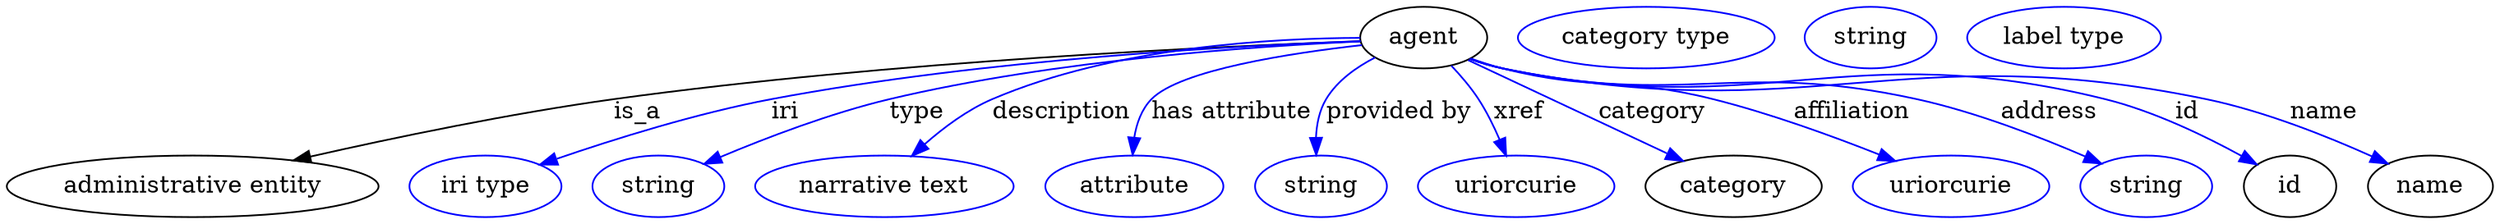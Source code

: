 digraph {
	graph [bb="0,0,1447.9,123"];
	node [label="\N"];
	agent	[height=0.5,
		label=agent,
		pos="825.54,105",
		width=1.0291];
	"administrative entity"	[height=0.5,
		pos="108.54,18",
		width=3.015];
	agent -> "administrative entity"	[label=is_a,
		lp="368.54,61.5",
		pos="e,167.83,33.243 788.73,102.85 709.17,100.01 515.36,91.229 354.54,69 294.36,60.682 226.78,46.598 177.7,35.493"];
	iri	[color=blue,
		height=0.5,
		label="iri type",
		pos="279.54,18",
		width=1.2277];
	agent -> iri	[color=blue,
		label=iri,
		lp="454.54,61.5",
		pos="e,311.38,30.673 788.63,102.94 720.47,100.47 570.52,92.602 446.54,69 403.03,60.717 354.68,45.562 321.25,34.1",
		style=solid];
	type	[color=blue,
		height=0.5,
		label=string,
		pos="380.54,18",
		width=1.0652];
	agent -> type	[color=blue,
		label=type,
		lp="530.54,61.5",
		pos="e,407.14,31.143 788.65,102.77 729.9,100.15 611.78,92.24 514.54,69 480.34,60.826 442.97,46.396 416.41,35.132",
		style=solid];
	description	[color=blue,
		height=0.5,
		label="narrative text",
		pos="512.54,18",
		width=2.0943];
	agent -> description	[color=blue,
		label=description,
		lp="615.04,61.5",
		pos="e,528.25,35.757 788.14,104.9 737.59,104.77 645.6,99.768 574.54,69 560.24,62.81 546.52,52.386 535.64,42.652",
		style=solid];
	"has attribute"	[color=blue,
		height=0.5,
		label=attribute,
		pos="657.54,18",
		width=1.4443];
	agent -> "has attribute"	[color=blue,
		label="has attribute",
		lp="713.54,61.5",
		pos="e,656.14,36.441 789.4,100.67 747.85,96.066 683.2,86.313 666.54,69 660.78,63.012 658.04,54.658 656.88,46.492",
		style=solid];
	"provided by"	[color=blue,
		height=0.5,
		label=string,
		pos="765.54,18",
		width=1.0652];
	agent -> "provided by"	[color=blue,
		label="provided by",
		lp="811.04,61.5",
		pos="e,762.78,36.367 797.18,93.371 786.35,87.813 775.05,79.856 768.54,69 764.54,62.334 762.97,54.228 762.62,46.5",
		style=solid];
	xref	[color=blue,
		height=0.5,
		label=uriorcurie,
		pos="879.54,18",
		width=1.5887];
	agent -> xref	[color=blue,
		label=xref,
		lp="881.04,61.5",
		pos="e,873.69,35.908 841.7,88.534 847.18,82.747 853.05,75.898 857.54,69 862.27,61.737 866.43,53.287 869.82,45.422",
		style=solid];
	category	[height=0.5,
		pos="1006.5,18",
		width=1.4263];
	agent -> category	[color=blue,
		label=category,
		lp="959.04,61.5",
		pos="e,977.05,32.849 851.47,91.822 881.85,77.555 932.48,53.778 967.59,37.291",
		style=solid];
	affiliation	[color=blue,
		height=0.5,
		label=uriorcurie,
		pos="1133.5,18",
		width=1.5887];
	agent -> affiliation	[color=blue,
		label=affiliation,
		lp="1075.5,61.5",
		pos="e,1101,32.813 852.97,92.801 859.02,90.634 865.44,88.557 871.54,87 925.08,73.35 940.95,82.417 994.54,69 1027.8,60.68 1064.2,47.427 \
1091.4,36.655",
		style=solid];
	address	[color=blue,
		height=0.5,
		label=string,
		pos="1247.5,18",
		width=1.0652];
	agent -> address	[color=blue,
		label=address,
		lp="1191,61.5",
		pos="e,1221.5,31.233 852.9,92.47 858.94,90.324 865.38,88.339 871.54,87 976.93,64.083 1008.2,92.083 1113.5,69 1148.1,61.427 1185.7,46.793 \
1212.3,35.304",
		style=solid];
	id	[height=0.5,
		pos="1330.5,18",
		width=0.75];
	agent -> id	[color=blue,
		label=id,
		lp="1270.5,61.5",
		pos="e,1311.3,30.817 852.38,92.536 858.57,90.329 865.2,88.302 871.54,87 1025,55.488 1071.5,106.71 1223.5,69 1251.7,62.024 1281.4,47.508 \
1302.3,35.905",
		style=solid];
	name	[height=0.5,
		pos="1411.5,18",
		width=1.011];
	agent -> name	[color=blue,
		label=name,
		lp="1349.5,61.5",
		pos="e,1386.9,31.264 852.38,92.502 858.57,90.297 865.2,88.279 871.54,87 1050.3,50.953 1103,106.22 1281.5,69 1315.3,61.955 1351.9,47.218 \
1377.6,35.559",
		style=solid];
	"named thing_category"	[color=blue,
		height=0.5,
		label="category type",
		pos="955.54,105",
		width=2.0762];
	agent_id	[color=blue,
		height=0.5,
		label=string,
		pos="1086.5,105",
		width=1.0652];
	agent_name	[color=blue,
		height=0.5,
		label="label type",
		pos="1199.5,105",
		width=1.5707];
}
